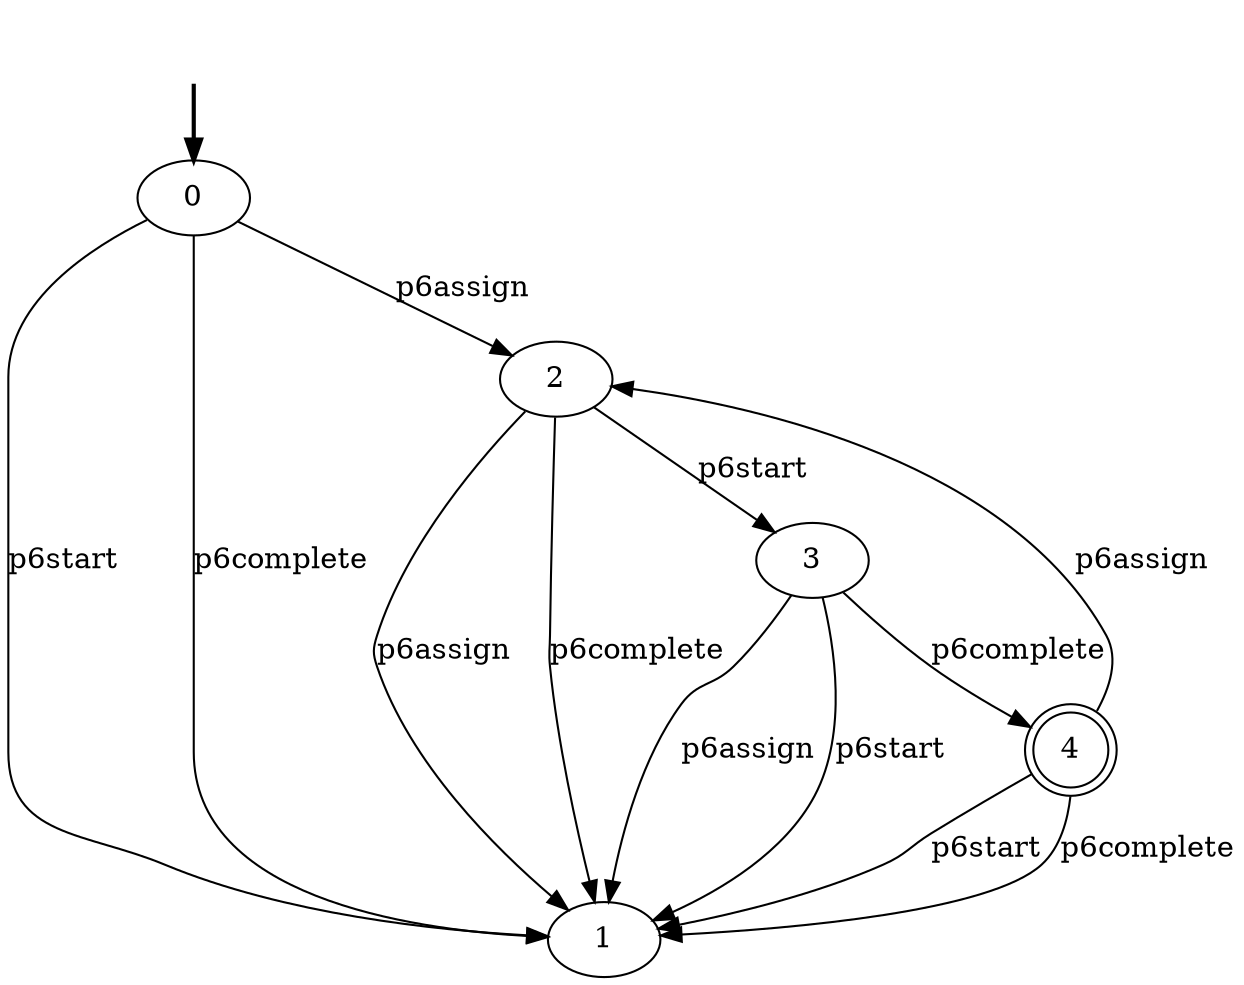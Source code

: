digraph {
	fake0 [style=invisible]
	0 [root=true]
	1
	2
	3
	4 [shape=doublecircle]
	fake0 -> 0 [style=bold]
	2 -> 1 [label=p6assign]
	2 -> 3 [label=p6start]
	2 -> 1 [label=p6complete]
	3 -> 1 [label=p6assign]
	3 -> 1 [label=p6start]
	3 -> 4 [label=p6complete]
	4 -> 2 [label=p6assign]
	4 -> 1 [label=p6start]
	4 -> 1 [label=p6complete]
	0 -> 2 [label=p6assign]
	0 -> 1 [label=p6start]
	0 -> 1 [label=p6complete]
}